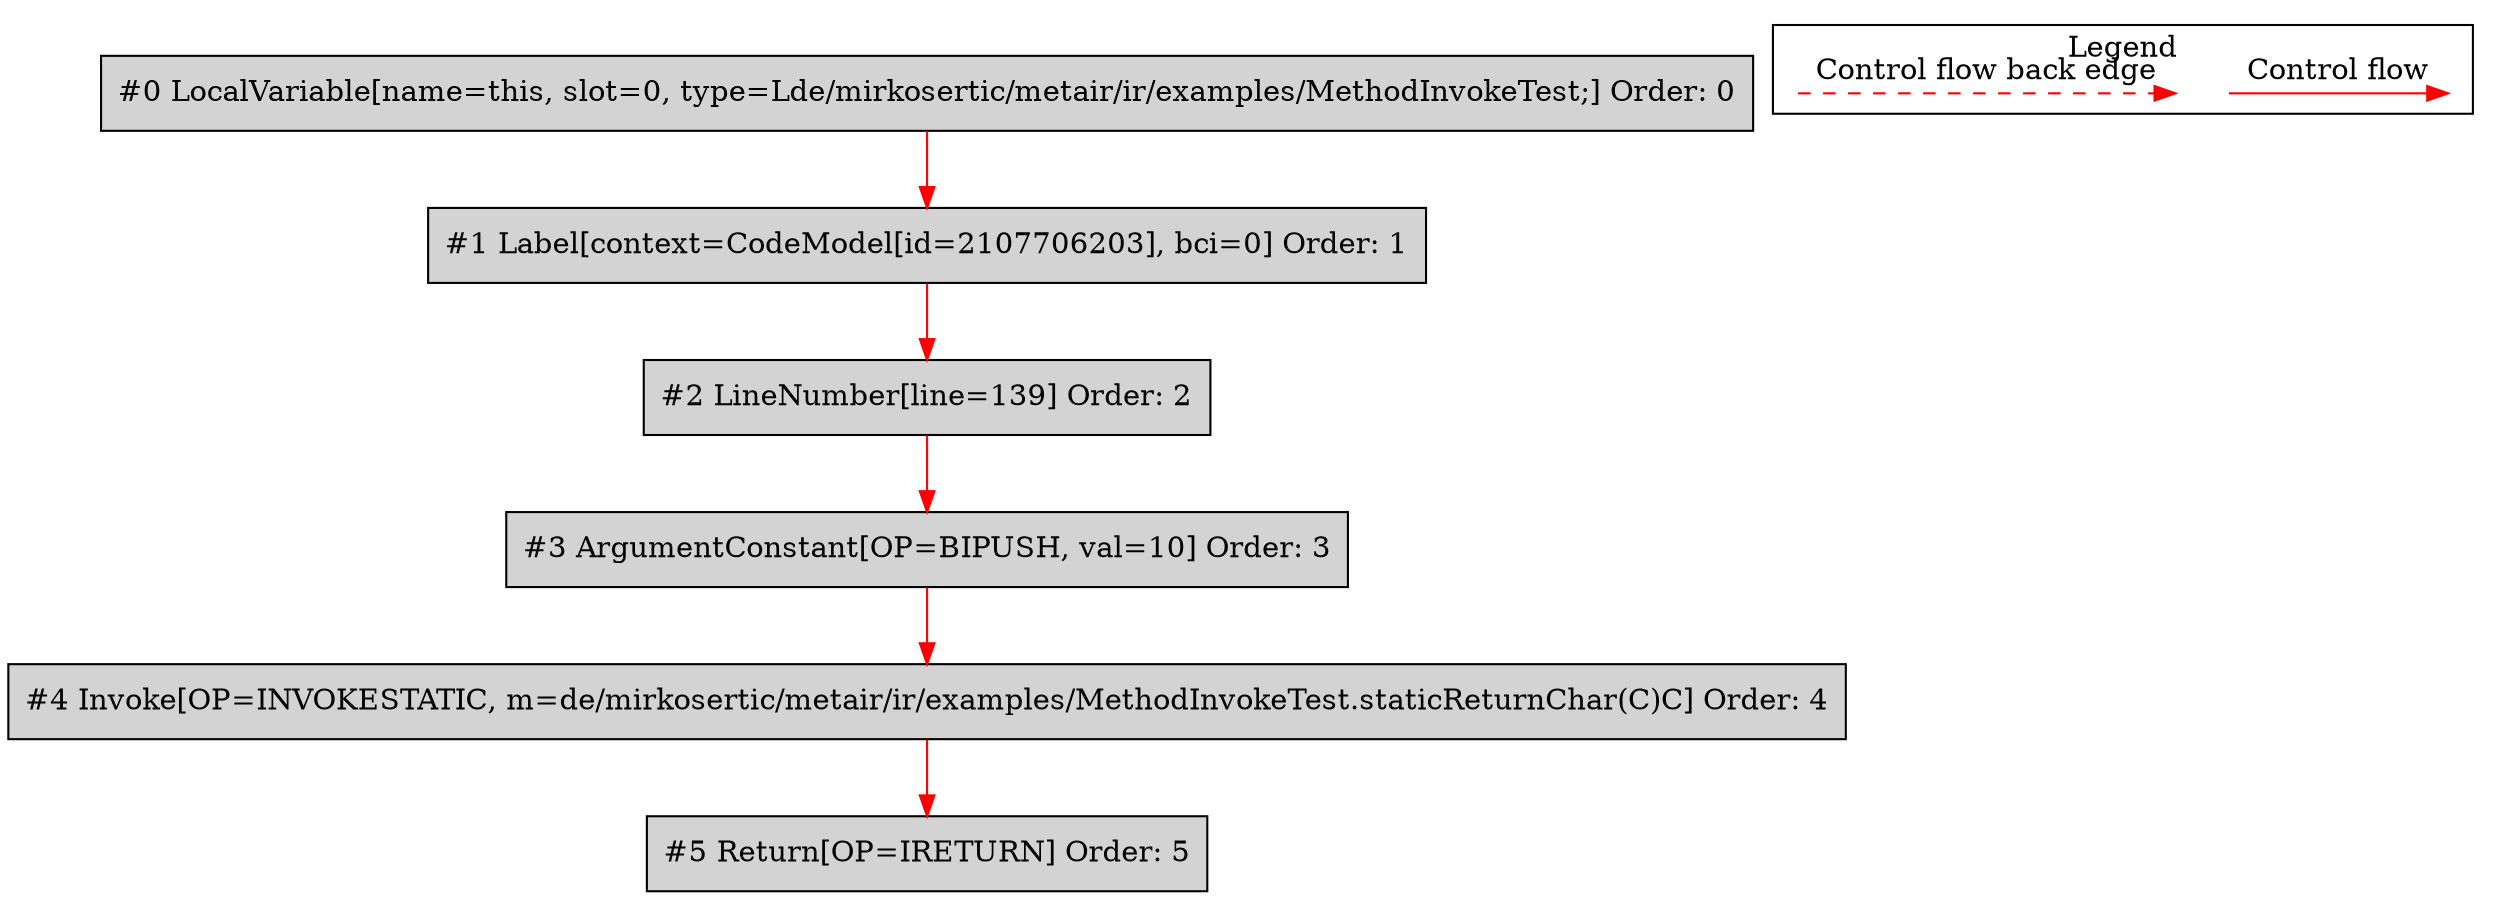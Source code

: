 digraph {
 ordering="in";
 node0[label="#0 LocalVariable[name=this, slot=0, type=Lde/mirkosertic/metair/ir/examples/MethodInvokeTest;] Order: 0", shape=box, fillcolor=lightgrey, style=filled];
 node1[label="#1 Label[context=CodeModel[id=2107706203], bci=0] Order: 1", shape=box, fillcolor=lightgrey, style=filled];
 node2[label="#2 LineNumber[line=139] Order: 2", shape=box, fillcolor=lightgrey, style=filled];
 node3[label="#3 ArgumentConstant[OP=BIPUSH, val=10] Order: 3", shape=box, fillcolor=lightgrey, style=filled];
 node4[label="#4 Invoke[OP=INVOKESTATIC, m=de/mirkosertic/metair/ir/examples/MethodInvokeTest.staticReturnChar(C)C] Order: 4", shape=box, fillcolor=lightgrey, style=filled];
 node5[label="#5 Return[OP=IRETURN] Order: 5", shape=box, fillcolor=lightgrey, style=filled];
 node0 -> node1[color=red];
 node1 -> node2[color=red];
 node2 -> node3[color=red];
 node3 -> node4[color=red];
 node4 -> node5[color=red];
 subgraph cluster_000 {
  label = "Legend";
  node [shape=point]
  {
   rank=same;
   c0 [style = invis];
   c1 [style = invis];
   c2 [style = invis];
   c3 [style = invis];
  }
  c0 -> c1 [label="Control flow", style=solid, color=red]
  c2 -> c3 [label="Control flow back edge", style=dashed, color=red]
 }

}
